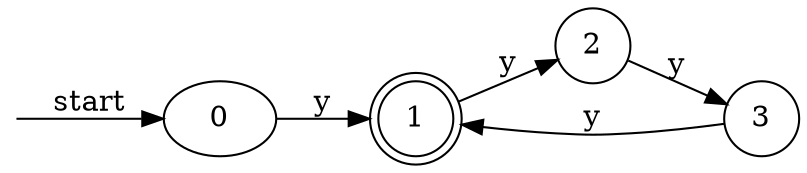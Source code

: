 digraph dfa {
    rankdir = LR;
    __start [style = invis, shape = point];
    __start -> "0" [ label = "start" ];
    node [shape = doublecircle]; "1"
    node [shape = circle];
    "0" -> "1" [ label = "y" ];
    "1" -> "2" [ label = "y" ];
    "3" -> "1" [ label = "y" ];
    "2" -> "3" [ label = "y" ];
}
